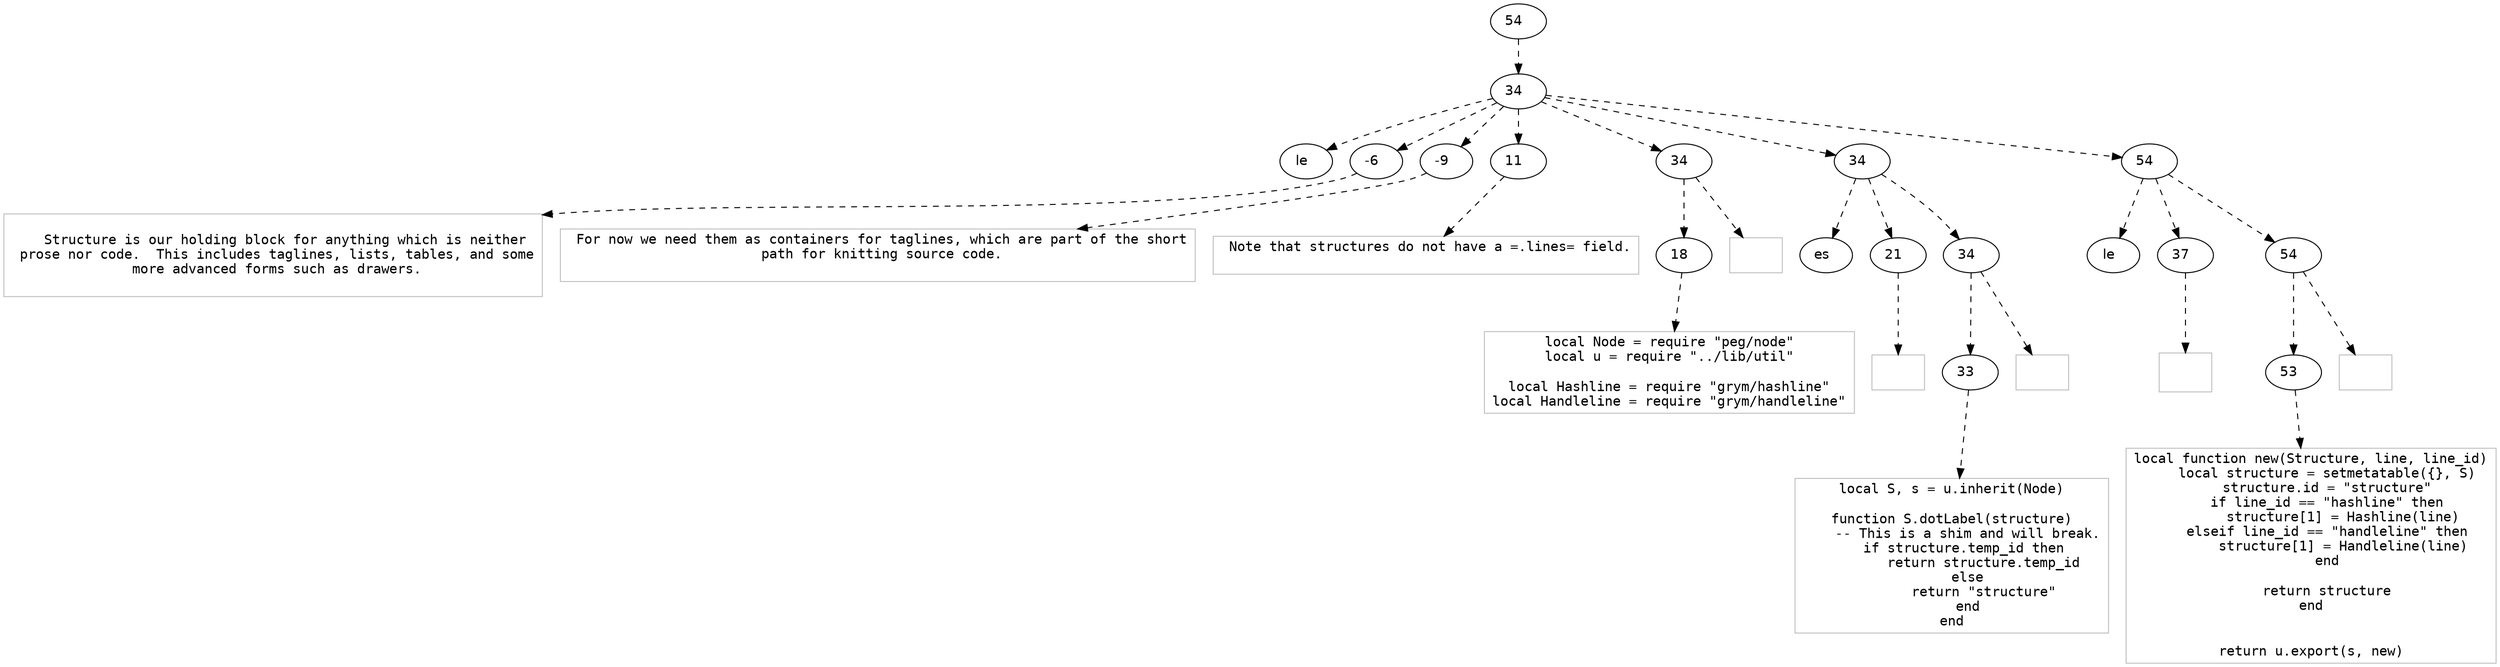 digraph hierarchy {

node [fontname=Helvetica]
edge [style=dashed]

doc_0 [label="54  "]

doc_0 -> { section_1}
{rank=same; section_1}

section_1 [label="34  "]

section_1 -> { header_2 block_3 block_4 block_5 block_6 section_7 section_8}
{rank=same; header_2 block_3 block_4 block_5 block_6 section_7 section_8}

header_2 [label="le  "]
block_3 [label="-6  "]
block_4 [label="-9  "]
block_5 [label="11  "]
block_6 [label="34  "]
section_7 [label="34  "]
section_8 [label="54  "]


block_3 -> leaf_9
leaf_9  [color=Gray,shape=rectangle,fontname=Inconsolata,label="
   Structure is our holding block for anything which is neither
 prose nor code.  This includes taglines, lists, tables, and some
 more advanced forms such as drawers.

"]
block_4 -> leaf_10
leaf_10  [color=Gray,shape=rectangle,fontname=Inconsolata,label=" For now we need them as containers for taglines, which are part of the short
 path for knitting source code.

"]
block_5 -> leaf_11
leaf_11  [color=Gray,shape=rectangle,fontname=Inconsolata,label=" Note that structures do not have a =.lines= field.

"]block_6 -> { codeblock_12}
{rank=same; codeblock_12}

codeblock_12 [label="18  "]


codeblock_12 -> leaf_13
leaf_13  [color=Gray,shape=rectangle,fontname=Inconsolata,label="local Node = require \"peg/node\"
local u = require \"../lib/util\"

local Hashline = require \"grym/hashline\"
local Handleline = require \"grym/handleline\"
"]
block_6 -> leaf_14
leaf_14  [color=Gray,shape=rectangle,fontname=Inconsolata,label="
"]section_7 -> { header_15 block_16 block_17}
{rank=same; header_15 block_16 block_17}

header_15 [label="es  "]
block_16 [label="21  "]
block_17 [label="34  "]


block_16 -> leaf_18
leaf_18  [color=Gray,shape=rectangle,fontname=Inconsolata,label="
"]block_17 -> { codeblock_19}
{rank=same; codeblock_19}

codeblock_19 [label="33  "]


codeblock_19 -> leaf_20
leaf_20  [color=Gray,shape=rectangle,fontname=Inconsolata,label="local S, s = u.inherit(Node)

function S.dotLabel(structure)
    -- This is a shim and will break.
    if structure.temp_id then 
        return structure.temp_id
    else
        return \"structure\"
    end
end
"]
block_17 -> leaf_21
leaf_21  [color=Gray,shape=rectangle,fontname=Inconsolata,label="
"]section_8 -> { header_22 block_23 block_24}
{rank=same; header_22 block_23 block_24}

header_22 [label="le  "]
block_23 [label="37  "]
block_24 [label="54  "]


block_23 -> leaf_25
leaf_25  [color=Gray,shape=rectangle,fontname=Inconsolata,label="

"]block_24 -> { codeblock_26}
{rank=same; codeblock_26}

codeblock_26 [label="53  "]


codeblock_26 -> leaf_27
leaf_27  [color=Gray,shape=rectangle,fontname=Inconsolata,label="local function new(Structure, line, line_id)
    local structure = setmetatable({}, S)
    structure.id = \"structure\"
    if line_id == \"hashline\" then
        structure[1] = Hashline(line)
    elseif line_id == \"handleline\" then
        structure[1] = Handleline(line)
    end

    return structure
end


return u.export(s, new)
"]
block_24 -> leaf_28
leaf_28  [color=Gray,shape=rectangle,fontname=Inconsolata,label="
"]
}
